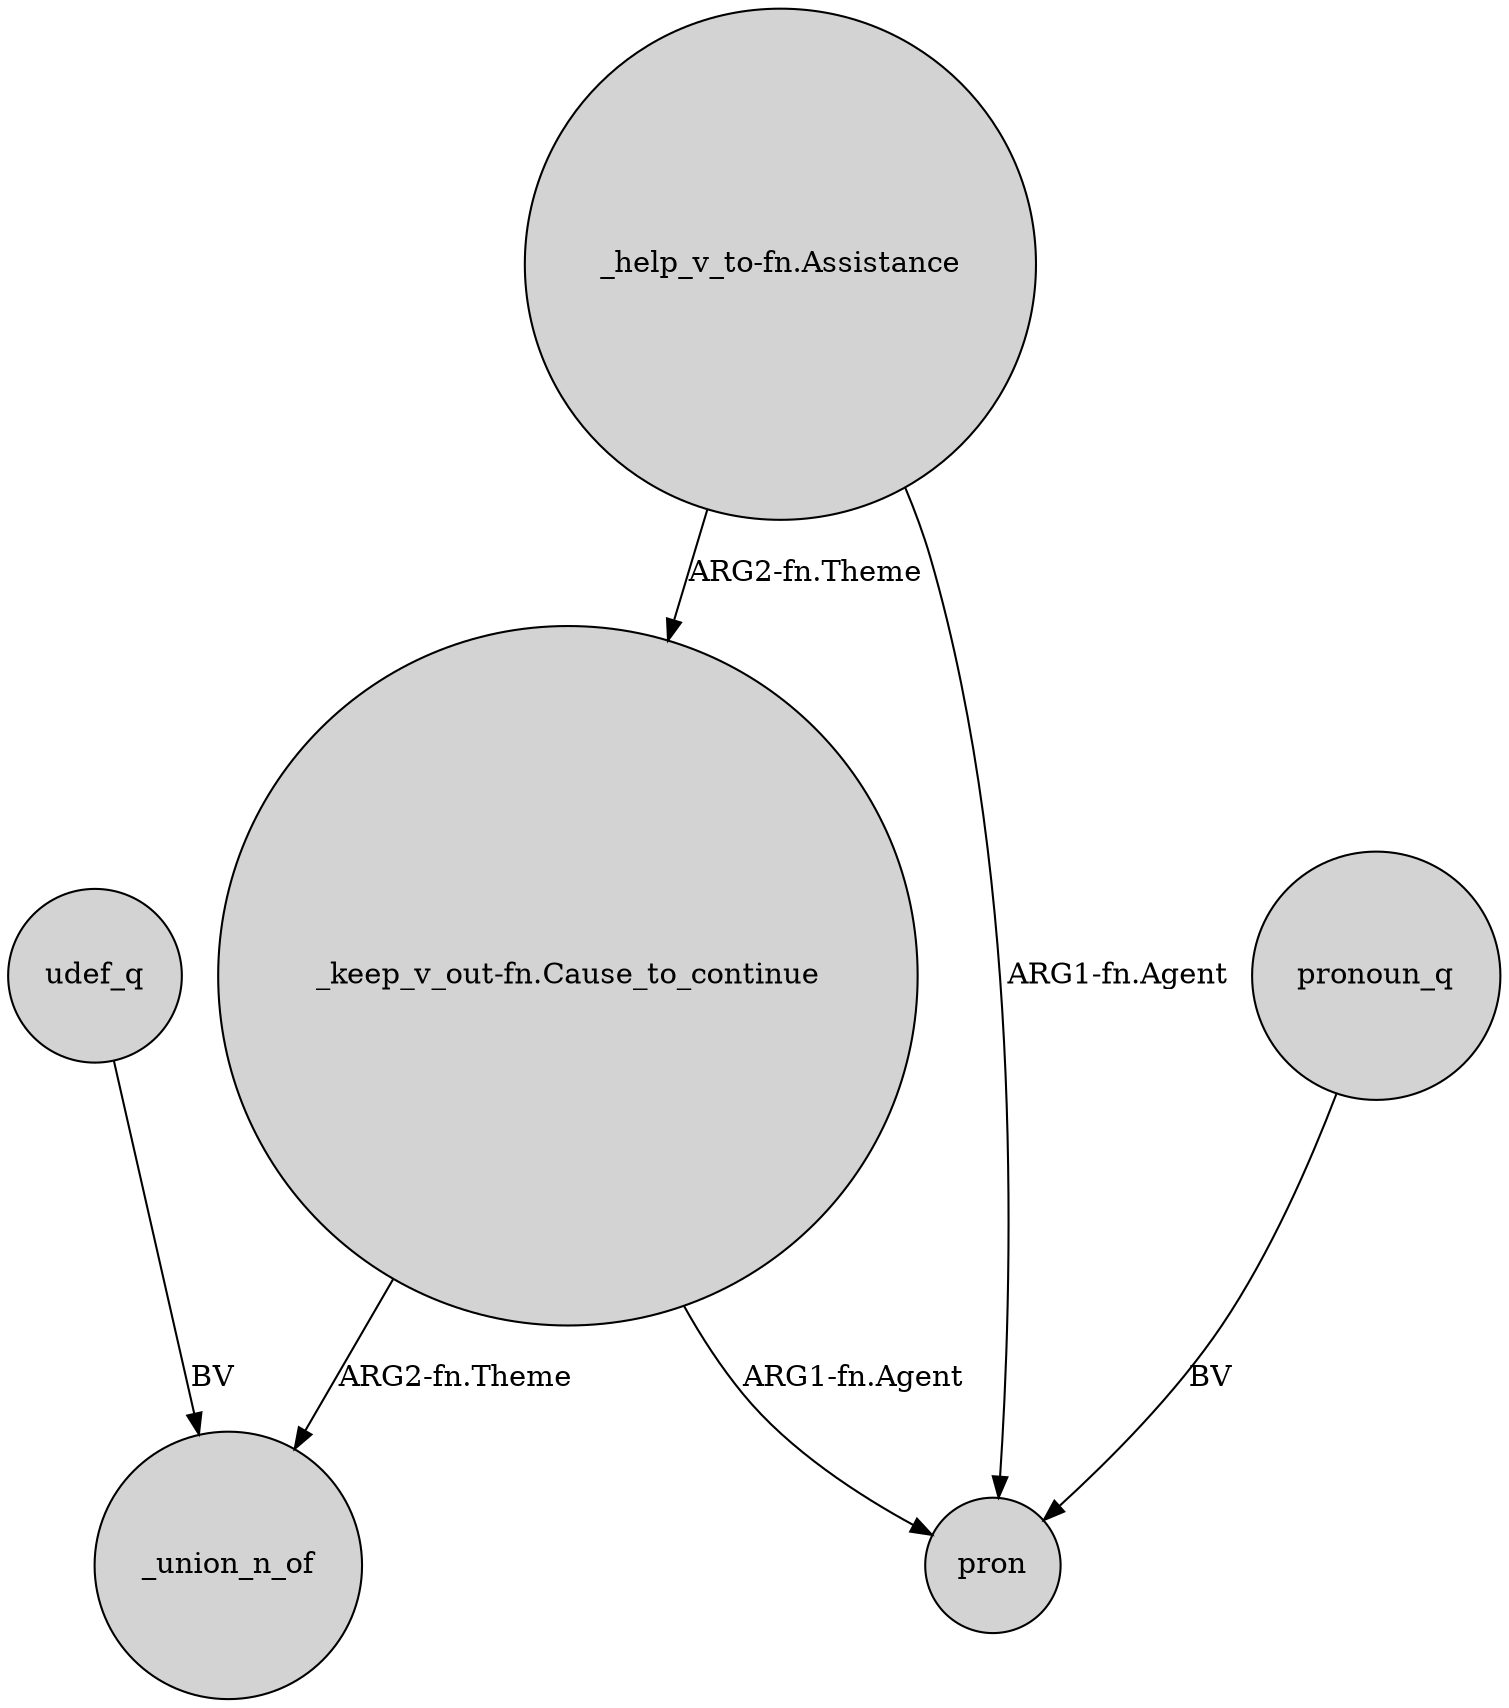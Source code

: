 digraph {
	node [shape=circle style=filled]
	udef_q -> _union_n_of [label=BV]
	"_help_v_to-fn.Assistance" -> "_keep_v_out-fn.Cause_to_continue" [label="ARG2-fn.Theme"]
	"_keep_v_out-fn.Cause_to_continue" -> _union_n_of [label="ARG2-fn.Theme"]
	"_keep_v_out-fn.Cause_to_continue" -> pron [label="ARG1-fn.Agent"]
	"_help_v_to-fn.Assistance" -> pron [label="ARG1-fn.Agent"]
	pronoun_q -> pron [label=BV]
}
